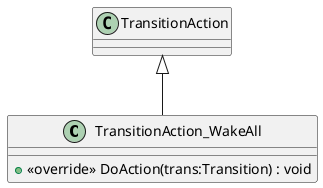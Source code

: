 @startuml
class TransitionAction_WakeAll {
    + <<override>> DoAction(trans:Transition) : void
}
TransitionAction <|-- TransitionAction_WakeAll
@enduml
